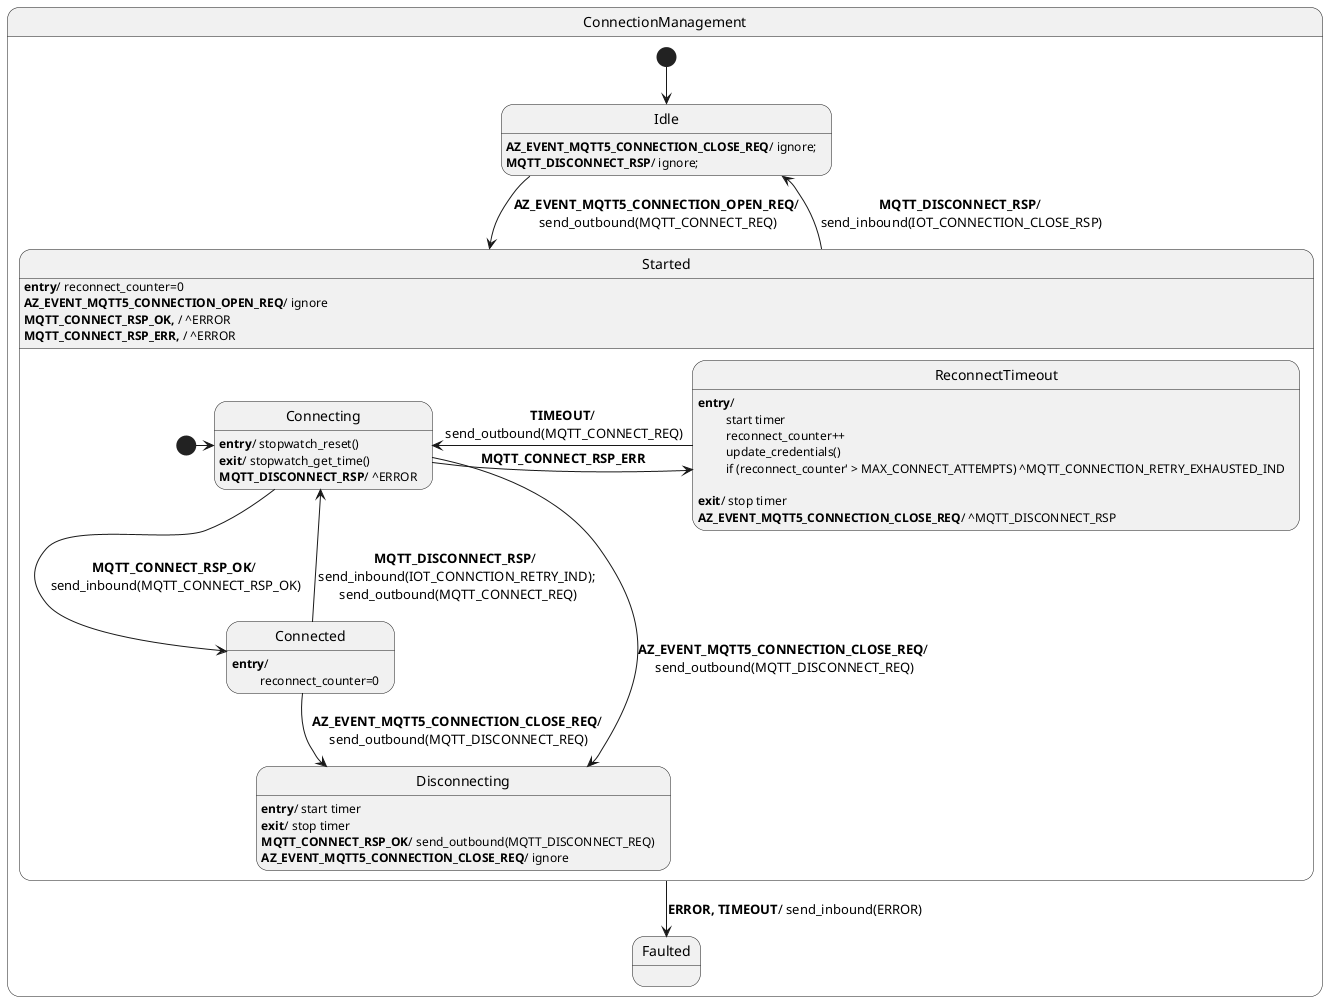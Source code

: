 @startuml Connection_HFSM

' Assumptions:
' 0. Unknown events are forwarded (in their original direction, either inbound or outbound).
' 1. MQTT_CONNECT_REQ is guaranteed to respond with either MQTT_CONNECT_RSP_OK or MQTT_CONNECT_RSP_ERR.
' 2. ^EVENT is a shortcut to execute the transition associated with EVENT from the current state (no actual event is sent out).
' 3. send_inbound, send_outbound are used to send information to the app and network respectively.

state ConnectionManagement {
    state Idle
    Idle : <b>AZ_EVENT_MQTT5_CONNECTION_CLOSE_REQ</b>/ ignore;
    Idle : <b>MQTT_DISCONNECT_RSP</b>/ ignore;

    state Faulted

    state Started {
        state Connecting
        Connecting : <b>entry</b>/ stopwatch_reset()
        Connecting : <b>exit</b>/ stopwatch_get_time()
        Connecting : <b>MQTT_DISCONNECT_RSP</b>/ ^ERROR

        state Connected
        Connected : <b>entry</b>/ 
        Connected : \t reconnect_counter=0

        state ReconnectTimeout
        ReconnectTimeout : <b>entry</b>/ 
        ReconnectTimeout : \t start timer
        ReconnectTimeout : \t reconnect_counter++
        ReconnectTimeout : \t update_credentials()
        ReconnectTimeout : \t if (reconnect_counter' > MAX_CONNECT_ATTEMPTS) ^MQTT_CONNECTION_RETRY_EXHAUSTED_IND
        ReconnectTimeout : \t 
        ReconnectTimeout : <b>exit</b>/ stop timer
        ReconnectTimeout : <b>AZ_EVENT_MQTT5_CONNECTION_CLOSE_REQ</b>/ ^MQTT_DISCONNECT_RSP

        state Disconnecting
        Disconnecting : <b>entry</b>/ start timer 
        Disconnecting : <b>exit</b>/ stop timer
        Disconnecting : <b>MQTT_CONNECT_RSP_OK</b>/ send_outbound(MQTT_DISCONNECT_REQ)
        Disconnecting : <b>AZ_EVENT_MQTT5_CONNECTION_CLOSE_REQ</b>/ ignore

        [*] -> Connecting
        Connecting --> Connected : <b>MQTT_CONNECT_RSP_OK</b>/\n send_inbound(MQTT_CONNECT_RSP_OK)
        Connecting -> ReconnectTimeout : <b>MQTT_CONNECT_RSP_ERR</b>
        Connecting --> Disconnecting : <b>AZ_EVENT_MQTT5_CONNECTION_CLOSE_REQ</b>/\n send_outbound(MQTT_DISCONNECT_REQ)
        Connected --> Disconnecting : <b>AZ_EVENT_MQTT5_CONNECTION_CLOSE_REQ</b>/\n send_outbound(MQTT_DISCONNECT_REQ)
        Connected --> Connecting : <b>MQTT_DISCONNECT_RSP</b>/ \nsend_inbound(IOT_CONNCTION_RETRY_IND);\n send_outbound(MQTT_CONNECT_REQ)
        ReconnectTimeout -> Connecting : <b>TIMEOUT</b>/\n send_outbound(MQTT_CONNECT_REQ)
    }
    Started : <b>entry</b>/ reconnect_counter=0
    Started : <b>AZ_EVENT_MQTT5_CONNECTION_OPEN_REQ</b>/ ignore
    Started : <b>MQTT_CONNECT_RSP_OK, </b>/ ^ERROR
    Started : <b>MQTT_CONNECT_RSP_ERR, </b>/ ^ERROR

    [*] --> Idle
    Idle -> Started : <b>AZ_EVENT_MQTT5_CONNECTION_OPEN_REQ</b>/\n send_outbound(MQTT_CONNECT_REQ)
    Started --> Idle : <b>MQTT_DISCONNECT_RSP</b>/\n send_inbound(IOT_CONNECTION_CLOSE_RSP)
    Started --> Faulted: <b>ERROR, TIMEOUT</b>/ send_inbound(ERROR)
}
@enduml
